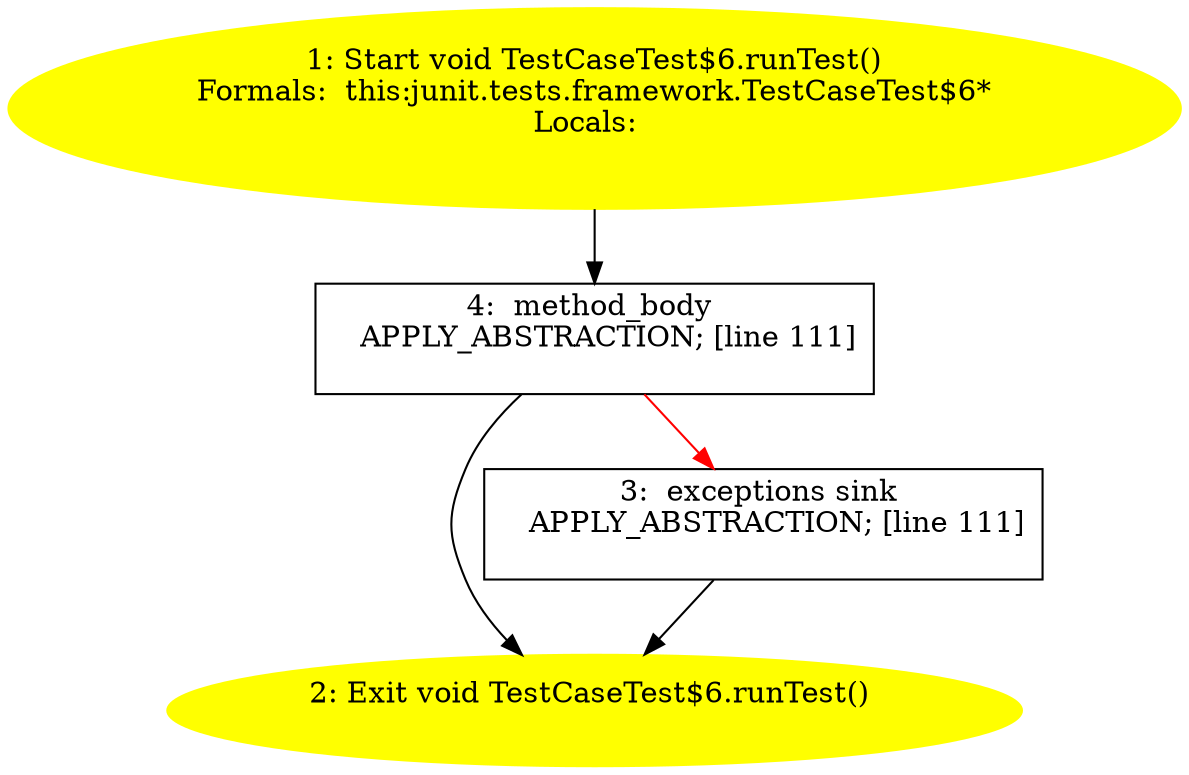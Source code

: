 /* @generated */
digraph cfg {
"junit.tests.framework.TestCaseTest$6.runTest():void.a38fd3f62e74f17ffe69084780b3270d_1" [label="1: Start void TestCaseTest$6.runTest()\nFormals:  this:junit.tests.framework.TestCaseTest$6*\nLocals:  \n  " color=yellow style=filled]
	

	 "junit.tests.framework.TestCaseTest$6.runTest():void.a38fd3f62e74f17ffe69084780b3270d_1" -> "junit.tests.framework.TestCaseTest$6.runTest():void.a38fd3f62e74f17ffe69084780b3270d_4" ;
"junit.tests.framework.TestCaseTest$6.runTest():void.a38fd3f62e74f17ffe69084780b3270d_2" [label="2: Exit void TestCaseTest$6.runTest() \n  " color=yellow style=filled]
	

"junit.tests.framework.TestCaseTest$6.runTest():void.a38fd3f62e74f17ffe69084780b3270d_3" [label="3:  exceptions sink \n   APPLY_ABSTRACTION; [line 111]\n " shape="box"]
	

	 "junit.tests.framework.TestCaseTest$6.runTest():void.a38fd3f62e74f17ffe69084780b3270d_3" -> "junit.tests.framework.TestCaseTest$6.runTest():void.a38fd3f62e74f17ffe69084780b3270d_2" ;
"junit.tests.framework.TestCaseTest$6.runTest():void.a38fd3f62e74f17ffe69084780b3270d_4" [label="4:  method_body \n   APPLY_ABSTRACTION; [line 111]\n " shape="box"]
	

	 "junit.tests.framework.TestCaseTest$6.runTest():void.a38fd3f62e74f17ffe69084780b3270d_4" -> "junit.tests.framework.TestCaseTest$6.runTest():void.a38fd3f62e74f17ffe69084780b3270d_2" ;
	 "junit.tests.framework.TestCaseTest$6.runTest():void.a38fd3f62e74f17ffe69084780b3270d_4" -> "junit.tests.framework.TestCaseTest$6.runTest():void.a38fd3f62e74f17ffe69084780b3270d_3" [color="red" ];
}
